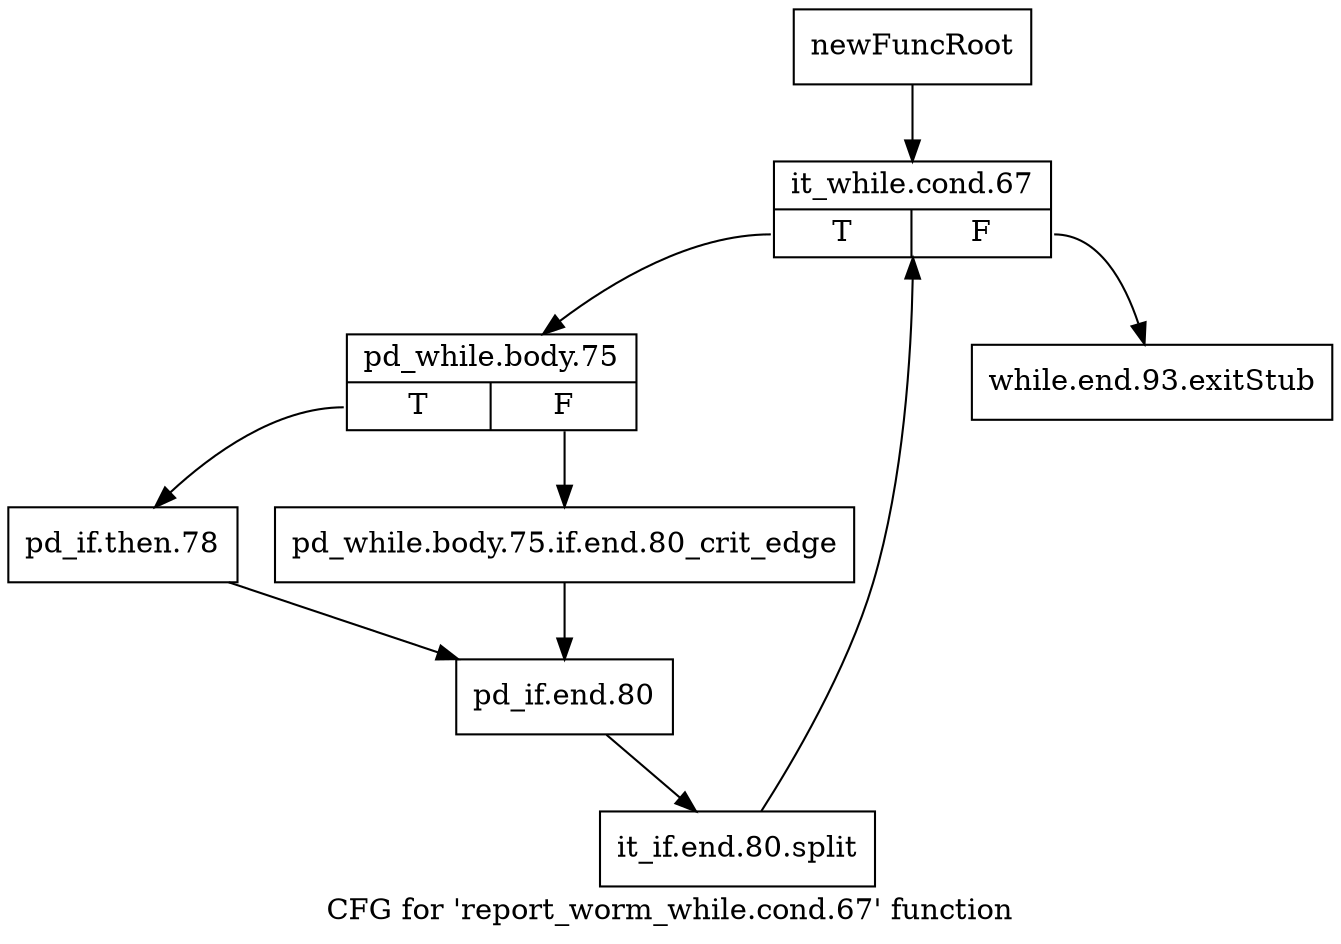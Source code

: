 digraph "CFG for 'report_worm_while.cond.67' function" {
	label="CFG for 'report_worm_while.cond.67' function";

	Node0x46cd2e0 [shape=record,label="{newFuncRoot}"];
	Node0x46cd2e0 -> Node0x46cd800;
	Node0x46cd7b0 [shape=record,label="{while.end.93.exitStub}"];
	Node0x46cd800 [shape=record,label="{it_while.cond.67|{<s0>T|<s1>F}}"];
	Node0x46cd800:s0 -> Node0x46cd850;
	Node0x46cd800:s1 -> Node0x46cd7b0;
	Node0x46cd850 [shape=record,label="{pd_while.body.75|{<s0>T|<s1>F}}"];
	Node0x46cd850:s0 -> Node0x46cd8f0;
	Node0x46cd850:s1 -> Node0x46cd8a0;
	Node0x46cd8a0 [shape=record,label="{pd_while.body.75.if.end.80_crit_edge}"];
	Node0x46cd8a0 -> Node0x46cd940;
	Node0x46cd8f0 [shape=record,label="{pd_if.then.78}"];
	Node0x46cd8f0 -> Node0x46cd940;
	Node0x46cd940 [shape=record,label="{pd_if.end.80}"];
	Node0x46cd940 -> Node0x55f93e0;
	Node0x55f93e0 [shape=record,label="{it_if.end.80.split}"];
	Node0x55f93e0 -> Node0x46cd800;
}
